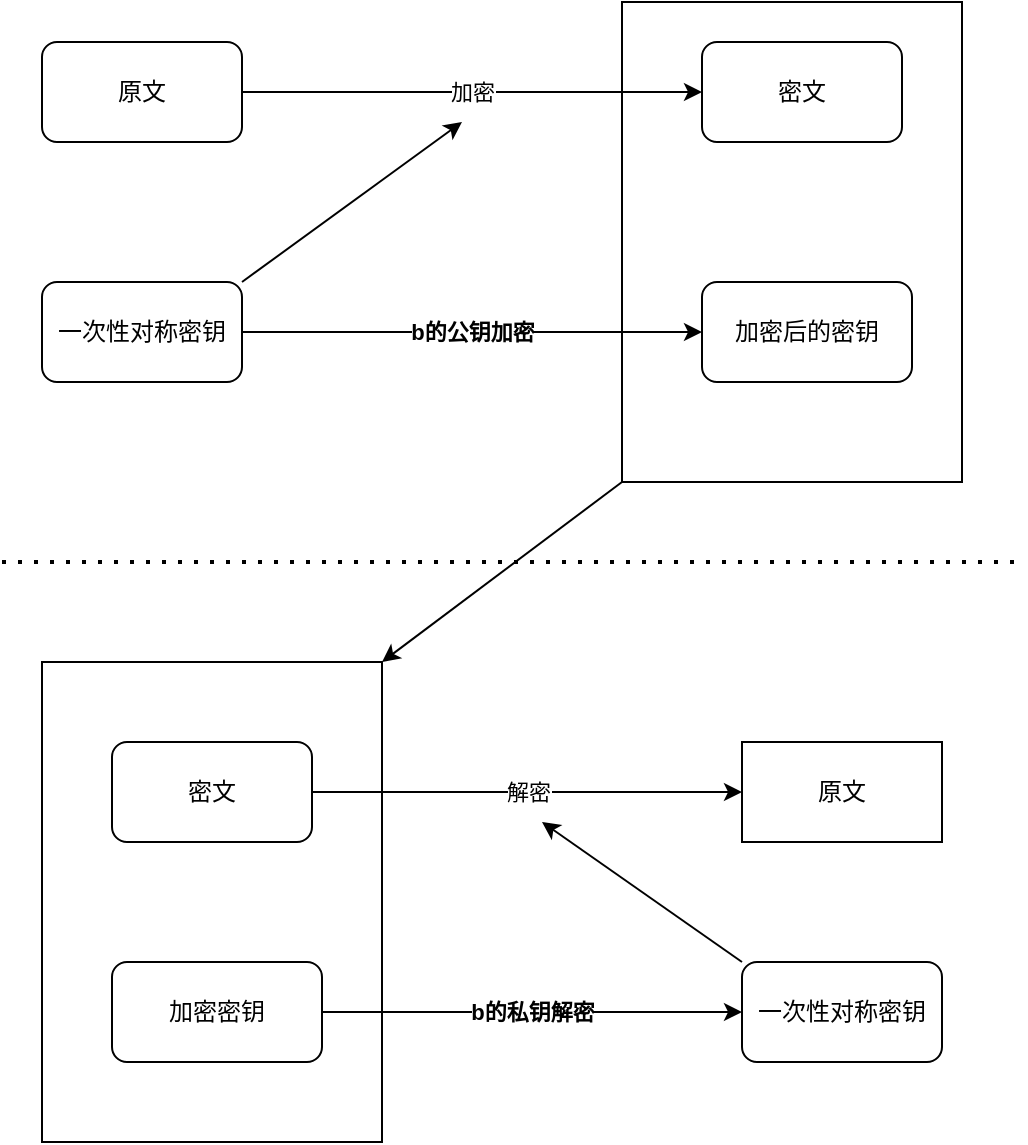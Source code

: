 <mxfile version="20.2.2" type="github">
  <diagram id="x5m4VUnTAhTG1zSjABzX" name="第 1 页">
    <mxGraphModel dx="666" dy="531" grid="1" gridSize="10" guides="1" tooltips="1" connect="1" arrows="1" fold="1" page="1" pageScale="1" pageWidth="827" pageHeight="1169" math="0" shadow="0">
      <root>
        <mxCell id="0" />
        <mxCell id="1" parent="0" />
        <mxCell id="w9pxnUpCHdR_1Mit5gIL-10" value="" style="rounded=0;whiteSpace=wrap;html=1;direction=south;" vertex="1" parent="1">
          <mxGeometry x="340" y="70" width="170" height="240" as="geometry" />
        </mxCell>
        <mxCell id="69J51jnSXScKdbFiQXBX-2" value="原文" style="rounded=1;whiteSpace=wrap;html=1;" parent="1" vertex="1">
          <mxGeometry x="50" y="90" width="100" height="50" as="geometry" />
        </mxCell>
        <mxCell id="69J51jnSXScKdbFiQXBX-3" value="一次性对称密钥" style="rounded=1;whiteSpace=wrap;html=1;" parent="1" vertex="1">
          <mxGeometry x="50" y="210" width="100" height="50" as="geometry" />
        </mxCell>
        <mxCell id="w9pxnUpCHdR_1Mit5gIL-1" value="密文" style="rounded=1;whiteSpace=wrap;html=1;" vertex="1" parent="1">
          <mxGeometry x="380" y="90" width="100" height="50" as="geometry" />
        </mxCell>
        <mxCell id="w9pxnUpCHdR_1Mit5gIL-2" value="" style="endArrow=classic;html=1;rounded=0;exitX=1;exitY=0.5;exitDx=0;exitDy=0;entryX=0;entryY=0.5;entryDx=0;entryDy=0;" edge="1" parent="1" source="69J51jnSXScKdbFiQXBX-2" target="w9pxnUpCHdR_1Mit5gIL-1">
          <mxGeometry relative="1" as="geometry">
            <mxPoint x="340" y="280" as="sourcePoint" />
            <mxPoint x="440" y="280" as="targetPoint" />
          </mxGeometry>
        </mxCell>
        <mxCell id="w9pxnUpCHdR_1Mit5gIL-3" value="加密" style="edgeLabel;resizable=0;html=1;align=center;verticalAlign=middle;" connectable="0" vertex="1" parent="w9pxnUpCHdR_1Mit5gIL-2">
          <mxGeometry relative="1" as="geometry" />
        </mxCell>
        <mxCell id="w9pxnUpCHdR_1Mit5gIL-11" value="" style="endArrow=classic;html=1;rounded=0;exitX=1;exitY=0.5;exitDx=0;exitDy=0;entryX=0;entryY=0.5;entryDx=0;entryDy=0;" edge="1" parent="1" source="69J51jnSXScKdbFiQXBX-3" target="w9pxnUpCHdR_1Mit5gIL-13">
          <mxGeometry relative="1" as="geometry">
            <mxPoint x="360" y="280" as="sourcePoint" />
            <mxPoint x="460" y="280" as="targetPoint" />
          </mxGeometry>
        </mxCell>
        <mxCell id="w9pxnUpCHdR_1Mit5gIL-12" value="b的公钥加密" style="edgeLabel;resizable=0;html=1;align=center;verticalAlign=middle;fontStyle=1" connectable="0" vertex="1" parent="w9pxnUpCHdR_1Mit5gIL-11">
          <mxGeometry relative="1" as="geometry" />
        </mxCell>
        <mxCell id="w9pxnUpCHdR_1Mit5gIL-13" value="加密后的密钥" style="rounded=1;whiteSpace=wrap;html=1;" vertex="1" parent="1">
          <mxGeometry x="380" y="210" width="105" height="50" as="geometry" />
        </mxCell>
        <mxCell id="w9pxnUpCHdR_1Mit5gIL-14" value="" style="rounded=0;whiteSpace=wrap;html=1;direction=south;" vertex="1" parent="1">
          <mxGeometry x="50" y="400" width="170" height="240" as="geometry" />
        </mxCell>
        <mxCell id="w9pxnUpCHdR_1Mit5gIL-15" value="" style="endArrow=classic;html=1;rounded=0;exitX=1;exitY=0;exitDx=0;exitDy=0;" edge="1" parent="1" source="69J51jnSXScKdbFiQXBX-3">
          <mxGeometry width="50" height="50" relative="1" as="geometry">
            <mxPoint x="320" y="310" as="sourcePoint" />
            <mxPoint x="260" y="130" as="targetPoint" />
          </mxGeometry>
        </mxCell>
        <mxCell id="w9pxnUpCHdR_1Mit5gIL-16" value="" style="endArrow=classic;html=1;rounded=0;exitX=1;exitY=1;exitDx=0;exitDy=0;entryX=0;entryY=0;entryDx=0;entryDy=0;" edge="1" parent="1" source="w9pxnUpCHdR_1Mit5gIL-10" target="w9pxnUpCHdR_1Mit5gIL-14">
          <mxGeometry width="50" height="50" relative="1" as="geometry">
            <mxPoint x="430" y="520" as="sourcePoint" />
            <mxPoint x="480" y="470" as="targetPoint" />
          </mxGeometry>
        </mxCell>
        <mxCell id="w9pxnUpCHdR_1Mit5gIL-17" value="" style="endArrow=none;dashed=1;html=1;dashPattern=1 3;strokeWidth=2;rounded=0;" edge="1" parent="1">
          <mxGeometry width="50" height="50" relative="1" as="geometry">
            <mxPoint x="30" y="350" as="sourcePoint" />
            <mxPoint x="540" y="350" as="targetPoint" />
          </mxGeometry>
        </mxCell>
        <mxCell id="w9pxnUpCHdR_1Mit5gIL-18" value="密文" style="rounded=1;whiteSpace=wrap;html=1;" vertex="1" parent="1">
          <mxGeometry x="85" y="440" width="100" height="50" as="geometry" />
        </mxCell>
        <mxCell id="w9pxnUpCHdR_1Mit5gIL-19" value="加密密钥" style="rounded=1;whiteSpace=wrap;html=1;" vertex="1" parent="1">
          <mxGeometry x="85" y="550" width="105" height="50" as="geometry" />
        </mxCell>
        <mxCell id="w9pxnUpCHdR_1Mit5gIL-20" value="一次性对称密钥" style="rounded=1;whiteSpace=wrap;html=1;" vertex="1" parent="1">
          <mxGeometry x="400" y="550" width="100" height="50" as="geometry" />
        </mxCell>
        <mxCell id="w9pxnUpCHdR_1Mit5gIL-21" value="" style="endArrow=classic;html=1;rounded=0;exitX=1;exitY=0.5;exitDx=0;exitDy=0;entryX=0;entryY=0.5;entryDx=0;entryDy=0;" edge="1" parent="1" source="w9pxnUpCHdR_1Mit5gIL-19" target="w9pxnUpCHdR_1Mit5gIL-20">
          <mxGeometry relative="1" as="geometry">
            <mxPoint x="160.0" y="245" as="sourcePoint" />
            <mxPoint x="390" y="245" as="targetPoint" />
          </mxGeometry>
        </mxCell>
        <mxCell id="w9pxnUpCHdR_1Mit5gIL-22" value="b的私钥解密" style="edgeLabel;resizable=0;html=1;align=center;verticalAlign=middle;fontStyle=1" connectable="0" vertex="1" parent="w9pxnUpCHdR_1Mit5gIL-21">
          <mxGeometry relative="1" as="geometry">
            <mxPoint as="offset" />
          </mxGeometry>
        </mxCell>
        <mxCell id="w9pxnUpCHdR_1Mit5gIL-24" value="解密" style="endArrow=classic;html=1;rounded=0;exitX=1;exitY=0.5;exitDx=0;exitDy=0;entryX=0;entryY=0.5;entryDx=0;entryDy=0;" edge="1" parent="1" source="w9pxnUpCHdR_1Mit5gIL-18" target="w9pxnUpCHdR_1Mit5gIL-26">
          <mxGeometry relative="1" as="geometry">
            <mxPoint x="280" y="440" as="sourcePoint" />
            <mxPoint x="390" y="460" as="targetPoint" />
          </mxGeometry>
        </mxCell>
        <mxCell id="w9pxnUpCHdR_1Mit5gIL-26" value="原文" style="rounded=1;whiteSpace=wrap;html=1;arcSize=0;" vertex="1" parent="1">
          <mxGeometry x="400" y="440" width="100" height="50" as="geometry" />
        </mxCell>
        <mxCell id="w9pxnUpCHdR_1Mit5gIL-27" value="" style="endArrow=classic;html=1;rounded=0;exitX=0;exitY=0;exitDx=0;exitDy=0;" edge="1" parent="1" source="w9pxnUpCHdR_1Mit5gIL-20">
          <mxGeometry width="50" height="50" relative="1" as="geometry">
            <mxPoint x="250" y="390" as="sourcePoint" />
            <mxPoint x="300" y="480" as="targetPoint" />
          </mxGeometry>
        </mxCell>
      </root>
    </mxGraphModel>
  </diagram>
</mxfile>
